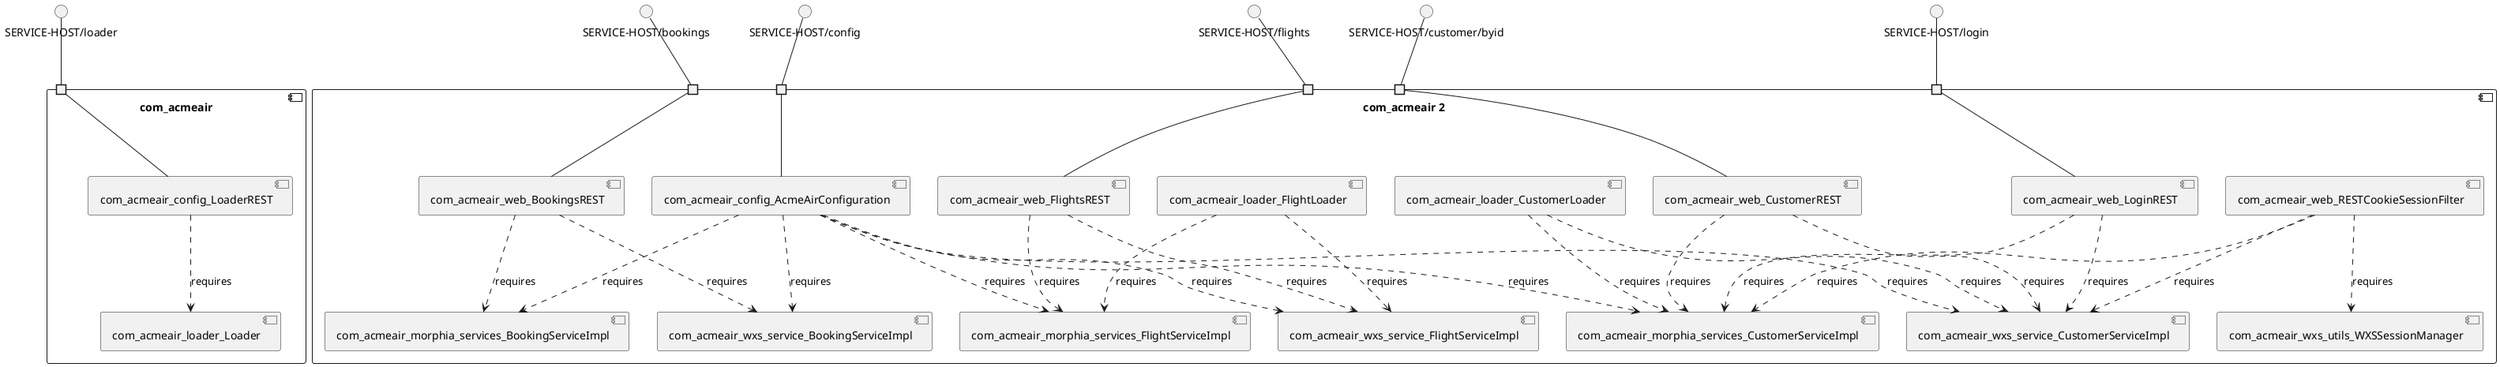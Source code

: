 @startuml
skinparam fixCircleLabelOverlapping true
skinparam componentStyle uml2
component "com_acmeair\n\n\n\n\n\n" {
[com_acmeair_config_LoaderREST]
[com_acmeair_loader_Loader]
portin " " as com_acmeair_requires_SERVICE_HOST_loader
[com_acmeair_config_LoaderREST]..>[com_acmeair_loader_Loader] : requires
"com_acmeair_requires_SERVICE_HOST_loader"--[com_acmeair_config_LoaderREST]
}
interface "SERVICE-HOST/loader" as interface.SERVICE_HOST_loader
interface.SERVICE_HOST_loader--"com_acmeair_requires_SERVICE_HOST_loader"
component "com_acmeair 2\n\n\n\n\n\n" {
[com_acmeair_config_AcmeAirConfiguration]
[com_acmeair_wxs_service_BookingServiceImpl]
[com_acmeair_morphia_services_BookingServiceImpl]
[com_acmeair_web_CustomerREST]
[com_acmeair_morphia_services_CustomerServiceImpl]
[com_acmeair_morphia_services_FlightServiceImpl]
[com_acmeair_wxs_service_FlightServiceImpl]
[com_acmeair_wxs_utils_WXSSessionManager]
[com_acmeair_web_RESTCookieSessionFilter]
[com_acmeair_loader_CustomerLoader]
[com_acmeair_web_FlightsREST]
[com_acmeair_wxs_service_CustomerServiceImpl]
[com_acmeair_web_BookingsREST]
[com_acmeair_loader_FlightLoader]
[com_acmeair_web_LoginREST]
portin " " as com_acmeair_2_requires_SERVICE_HOST_config
portin " " as com_acmeair_2_requires_SERVICE_HOST_bookings
portin " " as com_acmeair_2_requires_SERVICE_HOST_customer_byid
portin " " as com_acmeair_2_requires_SERVICE_HOST_flights
portin " " as com_acmeair_2_requires_SERVICE_HOST_login
[com_acmeair_loader_FlightLoader]..>[com_acmeair_wxs_service_FlightServiceImpl] : requires
[com_acmeair_config_AcmeAirConfiguration]..>[com_acmeair_morphia_services_BookingServiceImpl] : requires
[com_acmeair_web_BookingsREST]..>[com_acmeair_morphia_services_BookingServiceImpl] : requires
[com_acmeair_config_AcmeAirConfiguration]..>[com_acmeair_wxs_service_CustomerServiceImpl] : requires
[com_acmeair_config_AcmeAirConfiguration]..>[com_acmeair_morphia_services_FlightServiceImpl] : requires
[com_acmeair_config_AcmeAirConfiguration]..>[com_acmeair_wxs_service_BookingServiceImpl] : requires
[com_acmeair_web_FlightsREST]..>[com_acmeair_wxs_service_FlightServiceImpl] : requires
[com_acmeair_loader_CustomerLoader]..>[com_acmeair_morphia_services_CustomerServiceImpl] : requires
[com_acmeair_config_AcmeAirConfiguration]..>[com_acmeair_wxs_service_FlightServiceImpl] : requires
[com_acmeair_web_LoginREST]..>[com_acmeair_morphia_services_CustomerServiceImpl] : requires
[com_acmeair_web_CustomerREST]..>[com_acmeair_wxs_service_CustomerServiceImpl] : requires
[com_acmeair_web_CustomerREST]..>[com_acmeair_morphia_services_CustomerServiceImpl] : requires
[com_acmeair_web_RESTCookieSessionFilter]..>[com_acmeair_wxs_utils_WXSSessionManager] : requires
[com_acmeair_web_RESTCookieSessionFilter]..>[com_acmeair_morphia_services_CustomerServiceImpl] : requires
[com_acmeair_web_RESTCookieSessionFilter]..>[com_acmeair_wxs_service_CustomerServiceImpl] : requires
[com_acmeair_config_AcmeAirConfiguration]..>[com_acmeair_morphia_services_CustomerServiceImpl] : requires
[com_acmeair_web_FlightsREST]..>[com_acmeair_morphia_services_FlightServiceImpl] : requires
[com_acmeair_web_BookingsREST]..>[com_acmeair_wxs_service_BookingServiceImpl] : requires
[com_acmeair_loader_FlightLoader]..>[com_acmeair_morphia_services_FlightServiceImpl] : requires
[com_acmeair_web_LoginREST]..>[com_acmeair_wxs_service_CustomerServiceImpl] : requires
[com_acmeair_loader_CustomerLoader]..>[com_acmeair_wxs_service_CustomerServiceImpl] : requires
"com_acmeair_2_requires_SERVICE_HOST_customer_byid"--[com_acmeair_web_CustomerREST]
"com_acmeair_2_requires_SERVICE_HOST_config"--[com_acmeair_config_AcmeAirConfiguration]
"com_acmeair_2_requires_SERVICE_HOST_flights"--[com_acmeair_web_FlightsREST]
"com_acmeair_2_requires_SERVICE_HOST_login"--[com_acmeair_web_LoginREST]
"com_acmeair_2_requires_SERVICE_HOST_bookings"--[com_acmeair_web_BookingsREST]
}
interface "SERVICE-HOST/bookings" as interface.SERVICE_HOST_bookings
interface.SERVICE_HOST_bookings--"com_acmeair_2_requires_SERVICE_HOST_bookings"
interface "SERVICE-HOST/config" as interface.SERVICE_HOST_config
interface.SERVICE_HOST_config--"com_acmeair_2_requires_SERVICE_HOST_config"
interface "SERVICE-HOST/customer/byid" as interface.SERVICE_HOST_customer_byid
interface.SERVICE_HOST_customer_byid--"com_acmeair_2_requires_SERVICE_HOST_customer_byid"
interface "SERVICE-HOST/flights" as interface.SERVICE_HOST_flights
interface.SERVICE_HOST_flights--"com_acmeair_2_requires_SERVICE_HOST_flights"
interface "SERVICE-HOST/login" as interface.SERVICE_HOST_login
interface.SERVICE_HOST_login--"com_acmeair_2_requires_SERVICE_HOST_login"

@enduml
